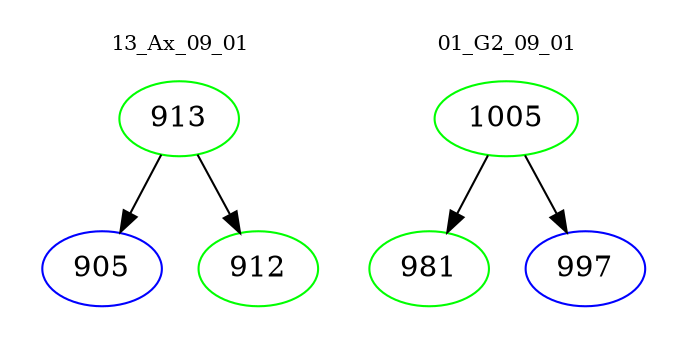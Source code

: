 digraph{
subgraph cluster_0 {
color = white
label = "13_Ax_09_01";
fontsize=10;
T0_913 [label="913", color="green"]
T0_913 -> T0_905 [color="black"]
T0_905 [label="905", color="blue"]
T0_913 -> T0_912 [color="black"]
T0_912 [label="912", color="green"]
}
subgraph cluster_1 {
color = white
label = "01_G2_09_01";
fontsize=10;
T1_1005 [label="1005", color="green"]
T1_1005 -> T1_981 [color="black"]
T1_981 [label="981", color="green"]
T1_1005 -> T1_997 [color="black"]
T1_997 [label="997", color="blue"]
}
}
